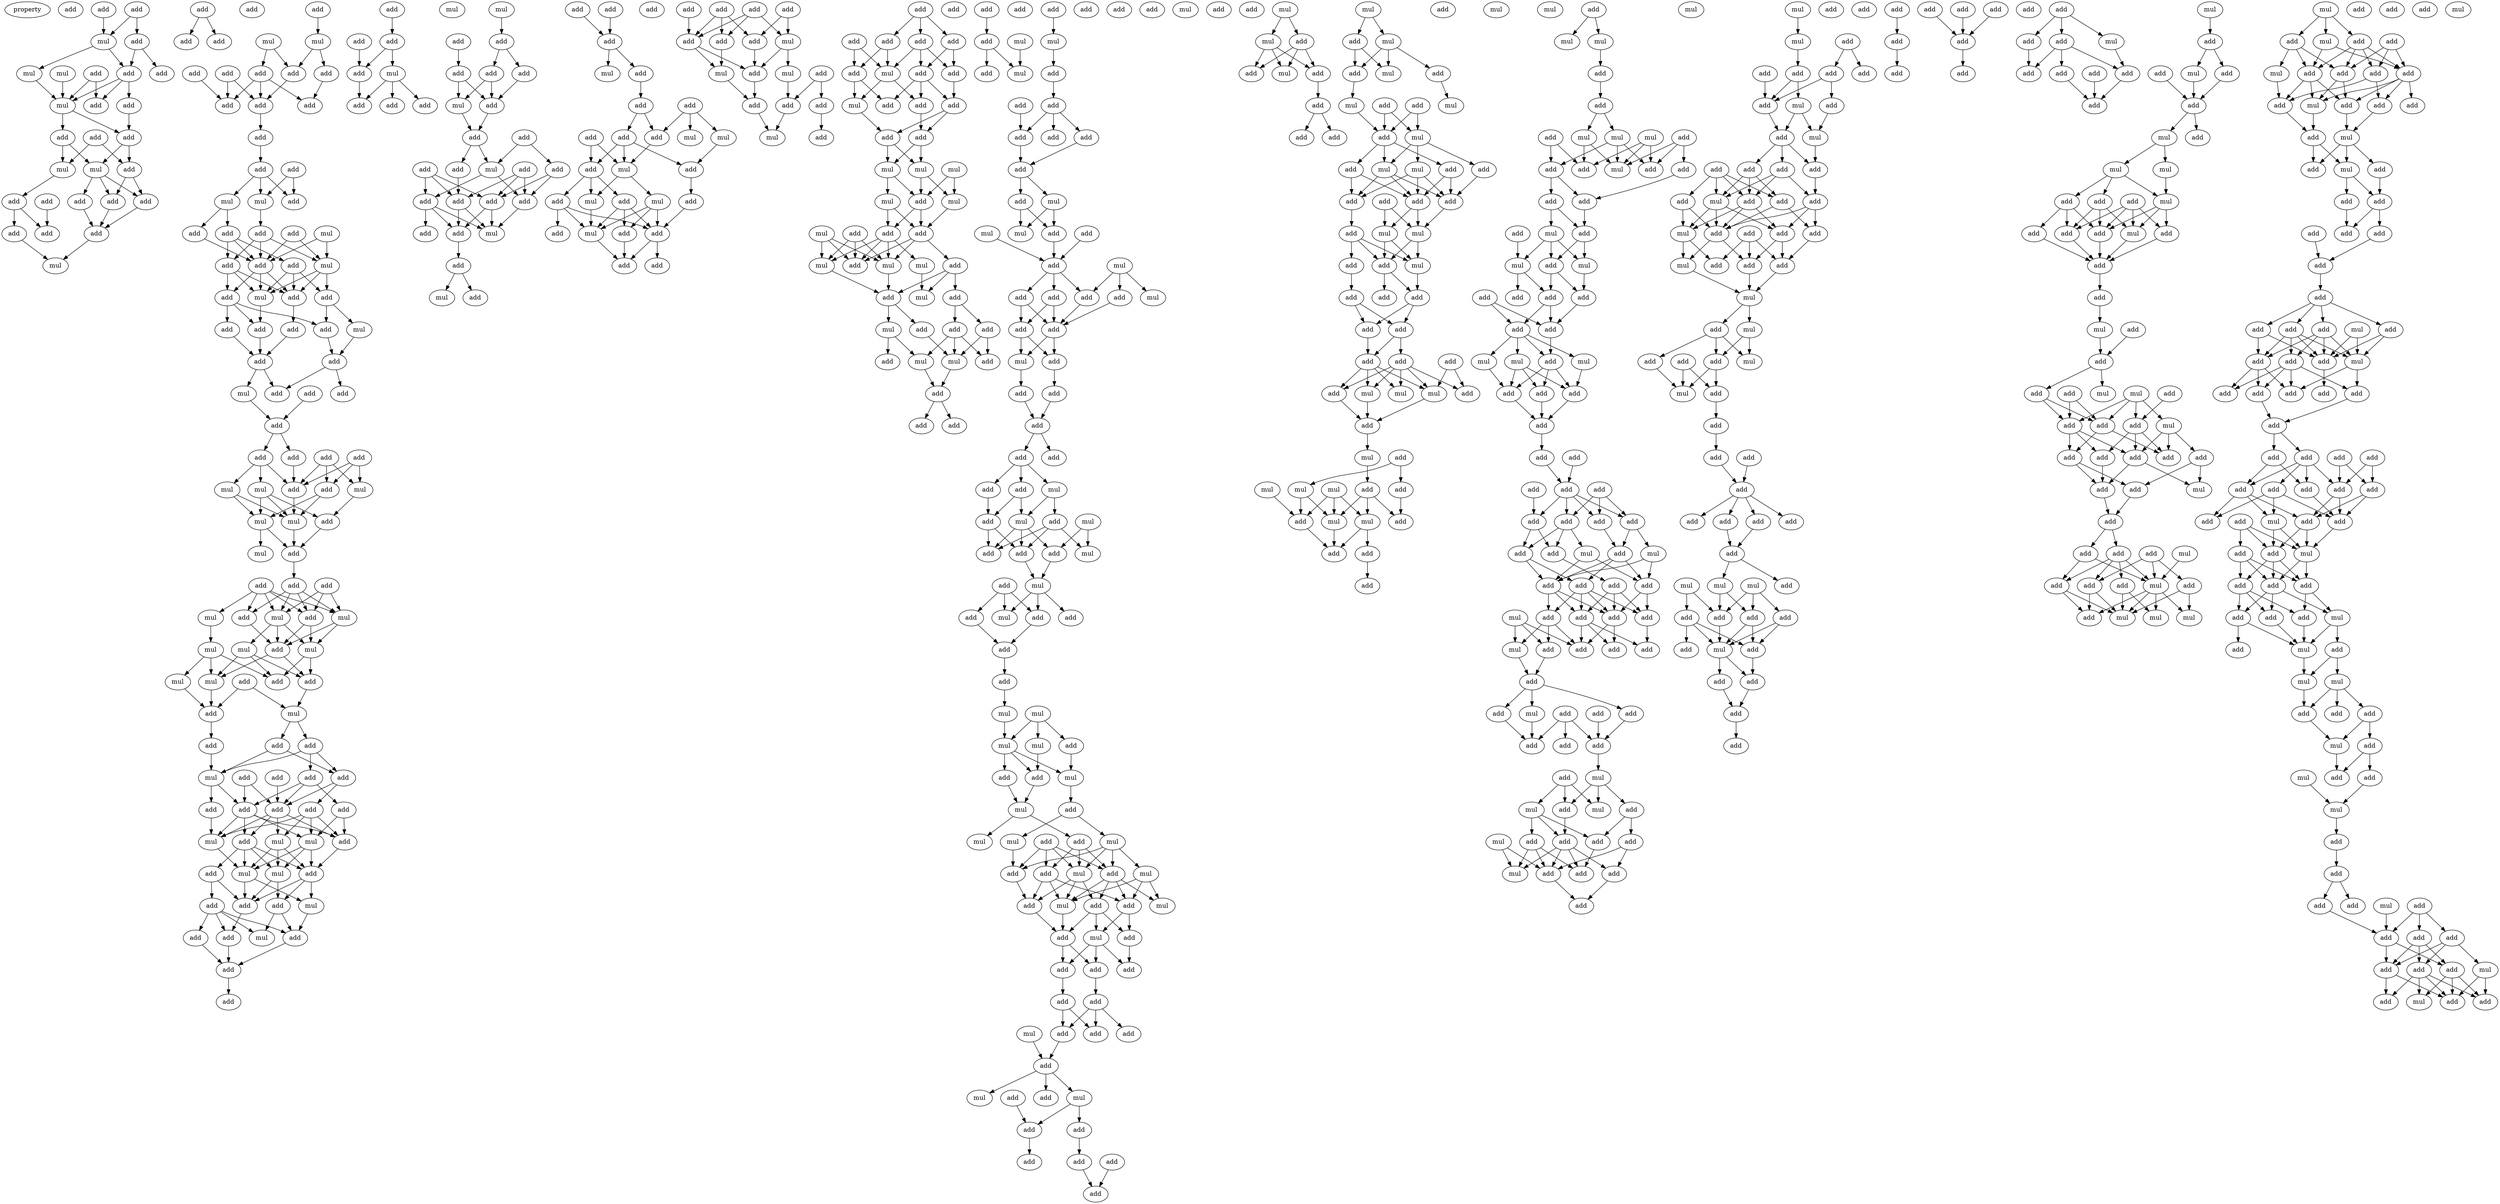 digraph {
    node [fontcolor=black]
    property [mul=2,lf=1.5]
    0 [ label = add ];
    1 [ label = add ];
    2 [ label = add ];
    3 [ label = mul ];
    4 [ label = add ];
    5 [ label = add ];
    6 [ label = mul ];
    7 [ label = add ];
    8 [ label = add ];
    9 [ label = mul ];
    10 [ label = add ];
    11 [ label = mul ];
    12 [ label = add ];
    13 [ label = add ];
    14 [ label = add ];
    15 [ label = add ];
    16 [ label = mul ];
    17 [ label = mul ];
    18 [ label = add ];
    19 [ label = add ];
    20 [ label = add ];
    21 [ label = add ];
    22 [ label = add ];
    23 [ label = add ];
    24 [ label = add ];
    25 [ label = add ];
    26 [ label = add ];
    27 [ label = mul ];
    28 [ label = add ];
    29 [ label = add ];
    30 [ label = add ];
    31 [ label = add ];
    32 [ label = add ];
    33 [ label = mul ];
    34 [ label = mul ];
    35 [ label = add ];
    36 [ label = add ];
    37 [ label = add ];
    38 [ label = add ];
    39 [ label = add ];
    40 [ label = add ];
    41 [ label = add ];
    42 [ label = add ];
    43 [ label = add ];
    44 [ label = add ];
    45 [ label = add ];
    46 [ label = add ];
    47 [ label = mul ];
    48 [ label = mul ];
    49 [ label = add ];
    50 [ label = add ];
    51 [ label = mul ];
    52 [ label = add ];
    53 [ label = add ];
    54 [ label = add ];
    55 [ label = add ];
    56 [ label = add ];
    57 [ label = mul ];
    58 [ label = add ];
    59 [ label = mul ];
    60 [ label = add ];
    61 [ label = add ];
    62 [ label = add ];
    63 [ label = add ];
    64 [ label = add ];
    65 [ label = add ];
    66 [ label = mul ];
    67 [ label = add ];
    68 [ label = add ];
    69 [ label = mul ];
    70 [ label = add ];
    71 [ label = add ];
    72 [ label = add ];
    73 [ label = add ];
    74 [ label = add ];
    75 [ label = add ];
    76 [ label = add ];
    77 [ label = add ];
    78 [ label = mul ];
    79 [ label = add ];
    80 [ label = add ];
    81 [ label = mul ];
    82 [ label = mul ];
    83 [ label = add ];
    84 [ label = mul ];
    85 [ label = mul ];
    86 [ label = add ];
    87 [ label = mul ];
    88 [ label = add ];
    89 [ label = add ];
    90 [ label = add ];
    91 [ label = mul ];
    92 [ label = mul ];
    93 [ label = add ];
    94 [ label = mul ];
    95 [ label = add ];
    96 [ label = add ];
    97 [ label = mul ];
    98 [ label = mul ];
    99 [ label = mul ];
    100 [ label = add ];
    101 [ label = mul ];
    102 [ label = add ];
    103 [ label = add ];
    104 [ label = mul ];
    105 [ label = mul ];
    106 [ label = add ];
    107 [ label = add ];
    108 [ label = add ];
    109 [ label = add ];
    110 [ label = add ];
    111 [ label = mul ];
    112 [ label = add ];
    113 [ label = add ];
    114 [ label = add ];
    115 [ label = add ];
    116 [ label = add ];
    117 [ label = add ];
    118 [ label = add ];
    119 [ label = add ];
    120 [ label = add ];
    121 [ label = mul ];
    122 [ label = add ];
    123 [ label = mul ];
    124 [ label = mul ];
    125 [ label = add ];
    126 [ label = add ];
    127 [ label = mul ];
    128 [ label = mul ];
    129 [ label = mul ];
    130 [ label = add ];
    131 [ label = add ];
    132 [ label = add ];
    133 [ label = add ];
    134 [ label = add ];
    135 [ label = add ];
    136 [ label = mul ];
    137 [ label = add ];
    138 [ label = add ];
    139 [ label = add ];
    140 [ label = mul ];
    141 [ label = add ];
    142 [ label = add ];
    143 [ label = add ];
    144 [ label = mul ];
    145 [ label = add ];
    146 [ label = add ];
    147 [ label = add ];
    148 [ label = mul ];
    149 [ label = add ];
    150 [ label = add ];
    151 [ label = add ];
    152 [ label = add ];
    153 [ label = add ];
    154 [ label = mul ];
    155 [ label = add ];
    156 [ label = add ];
    157 [ label = add ];
    158 [ label = add ];
    159 [ label = add ];
    160 [ label = add ];
    161 [ label = add ];
    162 [ label = mul ];
    163 [ label = add ];
    164 [ label = add ];
    165 [ label = add ];
    166 [ label = add ];
    167 [ label = add ];
    168 [ label = mul ];
    169 [ label = add ];
    170 [ label = add ];
    171 [ label = mul ];
    172 [ label = add ];
    173 [ label = add ];
    174 [ label = add ];
    175 [ label = add ];
    176 [ label = add ];
    177 [ label = mul ];
    178 [ label = add ];
    179 [ label = add ];
    180 [ label = add ];
    181 [ label = add ];
    182 [ label = mul ];
    183 [ label = add ];
    184 [ label = add ];
    185 [ label = mul ];
    186 [ label = add ];
    187 [ label = add ];
    188 [ label = mul ];
    189 [ label = mul ];
    190 [ label = mul ];
    191 [ label = add ];
    192 [ label = add ];
    193 [ label = add ];
    194 [ label = add ];
    195 [ label = mul ];
    196 [ label = add ];
    197 [ label = add ];
    198 [ label = add ];
    199 [ label = add ];
    200 [ label = add ];
    201 [ label = add ];
    202 [ label = add ];
    203 [ label = add ];
    204 [ label = add ];
    205 [ label = mul ];
    206 [ label = add ];
    207 [ label = add ];
    208 [ label = mul ];
    209 [ label = add ];
    210 [ label = add ];
    211 [ label = mul ];
    212 [ label = add ];
    213 [ label = add ];
    214 [ label = add ];
    215 [ label = mul ];
    216 [ label = add ];
    217 [ label = add ];
    218 [ label = add ];
    219 [ label = add ];
    220 [ label = add ];
    221 [ label = add ];
    222 [ label = add ];
    223 [ label = add ];
    224 [ label = mul ];
    225 [ label = add ];
    226 [ label = add ];
    227 [ label = mul ];
    228 [ label = add ];
    229 [ label = add ];
    230 [ label = add ];
    231 [ label = add ];
    232 [ label = add ];
    233 [ label = mul ];
    234 [ label = mul ];
    235 [ label = mul ];
    236 [ label = mul ];
    237 [ label = mul ];
    238 [ label = add ];
    239 [ label = add ];
    240 [ label = mul ];
    241 [ label = add ];
    242 [ label = add ];
    243 [ label = mul ];
    244 [ label = add ];
    245 [ label = mul ];
    246 [ label = add ];
    247 [ label = mul ];
    248 [ label = mul ];
    249 [ label = add ];
    250 [ label = add ];
    251 [ label = add ];
    252 [ label = add ];
    253 [ label = add ];
    254 [ label = mul ];
    255 [ label = add ];
    256 [ label = add ];
    257 [ label = mul ];
    258 [ label = mul ];
    259 [ label = add ];
    260 [ label = add ];
    261 [ label = add ];
    262 [ label = add ];
    263 [ label = add ];
    264 [ label = mul ];
    265 [ label = add ];
    266 [ label = mul ];
    267 [ label = add ];
    268 [ label = add ];
    269 [ label = mul ];
    270 [ label = add ];
    271 [ label = add ];
    272 [ label = add ];
    273 [ label = add ];
    274 [ label = add ];
    275 [ label = add ];
    276 [ label = add ];
    277 [ label = add ];
    278 [ label = mul ];
    279 [ label = add ];
    280 [ label = mul ];
    281 [ label = add ];
    282 [ label = add ];
    283 [ label = mul ];
    284 [ label = add ];
    285 [ label = mul ];
    286 [ label = add ];
    287 [ label = mul ];
    288 [ label = add ];
    289 [ label = add ];
    290 [ label = add ];
    291 [ label = add ];
    292 [ label = add ];
    293 [ label = add ];
    294 [ label = mul ];
    295 [ label = add ];
    296 [ label = add ];
    297 [ label = add ];
    298 [ label = add ];
    299 [ label = add ];
    300 [ label = add ];
    301 [ label = add ];
    302 [ label = mul ];
    303 [ label = mul ];
    304 [ label = mul ];
    305 [ label = add ];
    306 [ label = add ];
    307 [ label = add ];
    308 [ label = mul ];
    309 [ label = add ];
    310 [ label = add ];
    311 [ label = mul ];
    312 [ label = add ];
    313 [ label = add ];
    314 [ label = add ];
    315 [ label = add ];
    316 [ label = mul ];
    317 [ label = add ];
    318 [ label = add ];
    319 [ label = add ];
    320 [ label = mul ];
    321 [ label = mul ];
    322 [ label = add ];
    323 [ label = mul ];
    324 [ label = add ];
    325 [ label = mul ];
    326 [ label = mul ];
    327 [ label = mul ];
    328 [ label = add ];
    329 [ label = add ];
    330 [ label = add ];
    331 [ label = mul ];
    332 [ label = add ];
    333 [ label = mul ];
    334 [ label = mul ];
    335 [ label = mul ];
    336 [ label = add ];
    337 [ label = mul ];
    338 [ label = add ];
    339 [ label = mul ];
    340 [ label = add ];
    341 [ label = add ];
    342 [ label = mul ];
    343 [ label = add ];
    344 [ label = mul ];
    345 [ label = add ];
    346 [ label = add ];
    347 [ label = add ];
    348 [ label = mul ];
    349 [ label = add ];
    350 [ label = add ];
    351 [ label = add ];
    352 [ label = add ];
    353 [ label = add ];
    354 [ label = add ];
    355 [ label = add ];
    356 [ label = mul ];
    357 [ label = add ];
    358 [ label = add ];
    359 [ label = add ];
    360 [ label = add ];
    361 [ label = mul ];
    362 [ label = add ];
    363 [ label = add ];
    364 [ label = mul ];
    365 [ label = add ];
    366 [ label = add ];
    367 [ label = add ];
    368 [ label = add ];
    369 [ label = add ];
    370 [ label = add ];
    371 [ label = add ];
    372 [ label = mul ];
    373 [ label = mul ];
    374 [ label = add ];
    375 [ label = add ];
    376 [ label = mul ];
    377 [ label = add ];
    378 [ label = add ];
    379 [ label = add ];
    380 [ label = mul ];
    381 [ label = add ];
    382 [ label = mul ];
    383 [ label = add ];
    384 [ label = mul ];
    385 [ label = add ];
    386 [ label = add ];
    387 [ label = add ];
    388 [ label = mul ];
    389 [ label = add ];
    390 [ label = mul ];
    391 [ label = add ];
    392 [ label = mul ];
    393 [ label = add ];
    394 [ label = mul ];
    395 [ label = mul ];
    396 [ label = add ];
    397 [ label = add ];
    398 [ label = mul ];
    399 [ label = add ];
    400 [ label = add ];
    401 [ label = add ];
    402 [ label = add ];
    403 [ label = add ];
    404 [ label = add ];
    405 [ label = mul ];
    406 [ label = mul ];
    407 [ label = mul ];
    408 [ label = add ];
    409 [ label = add ];
    410 [ label = add ];
    411 [ label = add ];
    412 [ label = add ];
    413 [ label = add ];
    414 [ label = add ];
    415 [ label = add ];
    416 [ label = add ];
    417 [ label = add ];
    418 [ label = add ];
    419 [ label = mul ];
    420 [ label = mul ];
    421 [ label = add ];
    422 [ label = mul ];
    423 [ label = add ];
    424 [ label = add ];
    425 [ label = mul ];
    426 [ label = mul ];
    427 [ label = add ];
    428 [ label = add ];
    429 [ label = mul ];
    430 [ label = mul ];
    431 [ label = add ];
    432 [ label = mul ];
    433 [ label = add ];
    434 [ label = mul ];
    435 [ label = add ];
    436 [ label = add ];
    437 [ label = add ];
    438 [ label = mul ];
    439 [ label = add ];
    440 [ label = mul ];
    441 [ label = mul ];
    442 [ label = mul ];
    443 [ label = add ];
    444 [ label = add ];
    445 [ label = mul ];
    446 [ label = mul ];
    447 [ label = mul ];
    448 [ label = add ];
    449 [ label = add ];
    450 [ label = add ];
    451 [ label = mul ];
    452 [ label = add ];
    453 [ label = add ];
    454 [ label = add ];
    455 [ label = add ];
    456 [ label = add ];
    457 [ label = add ];
    458 [ label = mul ];
    459 [ label = add ];
    460 [ label = mul ];
    461 [ label = mul ];
    462 [ label = add ];
    463 [ label = add ];
    464 [ label = add ];
    465 [ label = add ];
    466 [ label = add ];
    467 [ label = add ];
    468 [ label = add ];
    469 [ label = add ];
    470 [ label = mul ];
    471 [ label = mul ];
    472 [ label = mul ];
    473 [ label = add ];
    474 [ label = add ];
    475 [ label = add ];
    476 [ label = add ];
    477 [ label = add ];
    478 [ label = add ];
    479 [ label = add ];
    480 [ label = add ];
    481 [ label = add ];
    482 [ label = add ];
    483 [ label = add ];
    484 [ label = add ];
    485 [ label = add ];
    486 [ label = add ];
    487 [ label = add ];
    488 [ label = mul ];
    489 [ label = mul ];
    490 [ label = add ];
    491 [ label = add ];
    492 [ label = add ];
    493 [ label = add ];
    494 [ label = add ];
    495 [ label = mul ];
    496 [ label = add ];
    497 [ label = add ];
    498 [ label = add ];
    499 [ label = add ];
    500 [ label = add ];
    501 [ label = add ];
    502 [ label = add ];
    503 [ label = mul ];
    504 [ label = add ];
    505 [ label = add ];
    506 [ label = add ];
    507 [ label = mul ];
    508 [ label = add ];
    509 [ label = add ];
    510 [ label = add ];
    511 [ label = add ];
    512 [ label = add ];
    513 [ label = add ];
    514 [ label = mul ];
    515 [ label = add ];
    516 [ label = mul ];
    517 [ label = add ];
    518 [ label = mul ];
    519 [ label = add ];
    520 [ label = add ];
    521 [ label = add ];
    522 [ label = mul ];
    523 [ label = add ];
    524 [ label = add ];
    525 [ label = add ];
    526 [ label = add ];
    527 [ label = mul ];
    528 [ label = add ];
    529 [ label = add ];
    530 [ label = mul ];
    531 [ label = mul ];
    532 [ label = add ];
    533 [ label = add ];
    534 [ label = add ];
    535 [ label = add ];
    536 [ label = add ];
    537 [ label = add ];
    538 [ label = mul ];
    539 [ label = add ];
    540 [ label = add ];
    541 [ label = add ];
    542 [ label = mul ];
    543 [ label = add ];
    544 [ label = add ];
    545 [ label = add ];
    546 [ label = add ];
    547 [ label = add ];
    548 [ label = add ];
    549 [ label = add ];
    550 [ label = mul ];
    551 [ label = add ];
    552 [ label = add ];
    553 [ label = mul ];
    554 [ label = add ];
    555 [ label = add ];
    556 [ label = add ];
    557 [ label = add ];
    558 [ label = add ];
    559 [ label = add ];
    560 [ label = mul ];
    561 [ label = mul ];
    562 [ label = add ];
    563 [ label = mul ];
    564 [ label = add ];
    565 [ label = add ];
    566 [ label = add ];
    567 [ label = mul ];
    568 [ label = add ];
    569 [ label = mul ];
    570 [ label = add ];
    571 [ label = add ];
    572 [ label = add ];
    573 [ label = add ];
    574 [ label = add ];
    575 [ label = add ];
    576 [ label = add ];
    577 [ label = add ];
    578 [ label = add ];
    579 [ label = add ];
    580 [ label = mul ];
    581 [ label = mul ];
    582 [ label = mul ];
    583 [ label = add ];
    584 [ label = add ];
    585 [ label = add ];
    586 [ label = add ];
    587 [ label = add ];
    588 [ label = add ];
    589 [ label = add ];
    590 [ label = mul ];
    591 [ label = add ];
    592 [ label = add ];
    593 [ label = add ];
    594 [ label = add ];
    595 [ label = add ];
    596 [ label = add ];
    597 [ label = add ];
    598 [ label = add ];
    599 [ label = add ];
    600 [ label = add ];
    601 [ label = add ];
    602 [ label = add ];
    603 [ label = add ];
    604 [ label = add ];
    605 [ label = add ];
    606 [ label = mul ];
    607 [ label = add ];
    608 [ label = add ];
    609 [ label = mul ];
    610 [ label = add ];
    611 [ label = add ];
    612 [ label = add ];
    613 [ label = add ];
    614 [ label = add ];
    615 [ label = add ];
    616 [ label = add ];
    617 [ label = mul ];
    618 [ label = add ];
    619 [ label = mul ];
    620 [ label = add ];
    621 [ label = mul ];
    622 [ label = mul ];
    623 [ label = add ];
    624 [ label = mul ];
    625 [ label = add ];
    626 [ label = add ];
    627 [ label = mul ];
    628 [ label = add ];
    629 [ label = add ];
    630 [ label = add ];
    631 [ label = add ];
    632 [ label = add ];
    633 [ label = add ];
    634 [ label = mul ];
    635 [ label = add ];
    636 [ label = add ];
    637 [ label = add ];
    638 [ label = add ];
    639 [ label = add ];
    640 [ label = mul ];
    641 [ label = mul ];
    642 [ label = add ];
    643 [ label = mul ];
    644 [ label = add ];
    645 [ label = add ];
    646 [ label = add ];
    647 [ label = add ];
    648 [ label = add ];
    649 [ label = add ];
    650 [ label = add ];
    651 [ label = add ];
    652 [ label = add ];
    653 [ label = mul ];
    654 [ label = add ];
    655 [ label = mul ];
    656 [ label = add ];
    657 [ label = add ];
    658 [ label = add ];
    659 [ label = mul ];
    660 [ label = add ];
    661 [ label = add ];
    662 [ label = add ];
    663 [ label = add ];
    664 [ label = mul ];
    665 [ label = mul ];
    666 [ label = mul ];
    667 [ label = add ];
    668 [ label = mul ];
    669 [ label = add ];
    670 [ label = mul ];
    671 [ label = add ];
    672 [ label = add ];
    673 [ label = add ];
    674 [ label = mul ];
    675 [ label = add ];
    676 [ label = add ];
    677 [ label = add ];
    678 [ label = add ];
    679 [ label = add ];
    680 [ label = mul ];
    681 [ label = add ];
    682 [ label = add ];
    683 [ label = mul ];
    684 [ label = add ];
    685 [ label = mul ];
    686 [ label = add ];
    687 [ label = add ];
    688 [ label = add ];
    689 [ label = add ];
    690 [ label = add ];
    691 [ label = add ];
    692 [ label = add ];
    693 [ label = add ];
    694 [ label = add ];
    695 [ label = add ];
    696 [ label = add ];
    697 [ label = add ];
    698 [ label = mul ];
    699 [ label = add ];
    700 [ label = add ];
    701 [ label = mul ];
    702 [ label = add ];
    703 [ label = add ];
    704 [ label = add ];
    705 [ label = add ];
    706 [ label = add ];
    707 [ label = add ];
    708 [ label = add ];
    709 [ label = add ];
    710 [ label = add ];
    711 [ label = add ];
    712 [ label = add ];
    713 [ label = add ];
    714 [ label = add ];
    715 [ label = add ];
    716 [ label = add ];
    717 [ label = add ];
    718 [ label = add ];
    719 [ label = add ];
    720 [ label = add ];
    721 [ label = add ];
    722 [ label = add ];
    723 [ label = mul ];
    724 [ label = add ];
    725 [ label = mul ];
    726 [ label = add ];
    727 [ label = add ];
    728 [ label = add ];
    729 [ label = add ];
    730 [ label = mul ];
    731 [ label = add ];
    732 [ label = add ];
    733 [ label = add ];
    734 [ label = add ];
    735 [ label = add ];
    736 [ label = mul ];
    737 [ label = mul ];
    738 [ label = mul ];
    739 [ label = add ];
    740 [ label = add ];
    741 [ label = add ];
    742 [ label = add ];
    743 [ label = mul ];
    744 [ label = mul ];
    745 [ label = add ];
    746 [ label = add ];
    747 [ label = mul ];
    748 [ label = add ];
    749 [ label = add ];
    750 [ label = add ];
    751 [ label = add ];
    752 [ label = add ];
    753 [ label = add ];
    754 [ label = add ];
    755 [ label = mul ];
    756 [ label = add ];
    757 [ label = add ];
    758 [ label = add ];
    759 [ label = add ];
    760 [ label = add ];
    761 [ label = add ];
    762 [ label = add ];
    763 [ label = mul ];
    764 [ label = mul ];
    765 [ label = mul ];
    766 [ label = add ];
    767 [ label = add ];
    768 [ label = add ];
    1 -> 3 [ name = 0 ];
    1 -> 4 [ name = 1 ];
    2 -> 3 [ name = 2 ];
    3 -> 5 [ name = 3 ];
    3 -> 6 [ name = 4 ];
    4 -> 5 [ name = 5 ];
    4 -> 7 [ name = 6 ];
    5 -> 10 [ name = 7 ];
    5 -> 11 [ name = 8 ];
    5 -> 12 [ name = 9 ];
    6 -> 11 [ name = 10 ];
    8 -> 10 [ name = 11 ];
    8 -> 11 [ name = 12 ];
    9 -> 11 [ name = 13 ];
    11 -> 14 [ name = 14 ];
    11 -> 15 [ name = 15 ];
    12 -> 14 [ name = 16 ];
    13 -> 16 [ name = 17 ];
    13 -> 18 [ name = 18 ];
    14 -> 17 [ name = 19 ];
    14 -> 18 [ name = 20 ];
    15 -> 16 [ name = 21 ];
    15 -> 17 [ name = 22 ];
    16 -> 19 [ name = 23 ];
    17 -> 20 [ name = 24 ];
    17 -> 22 [ name = 25 ];
    17 -> 23 [ name = 26 ];
    18 -> 20 [ name = 27 ];
    18 -> 23 [ name = 28 ];
    19 -> 25 [ name = 29 ];
    19 -> 26 [ name = 30 ];
    20 -> 24 [ name = 31 ];
    21 -> 26 [ name = 32 ];
    22 -> 24 [ name = 33 ];
    23 -> 24 [ name = 34 ];
    24 -> 27 [ name = 35 ];
    25 -> 27 [ name = 36 ];
    28 -> 29 [ name = 37 ];
    28 -> 30 [ name = 38 ];
    32 -> 33 [ name = 39 ];
    33 -> 35 [ name = 40 ];
    33 -> 36 [ name = 41 ];
    34 -> 35 [ name = 42 ];
    34 -> 39 [ name = 43 ];
    35 -> 40 [ name = 44 ];
    36 -> 41 [ name = 45 ];
    37 -> 42 [ name = 46 ];
    38 -> 40 [ name = 47 ];
    38 -> 42 [ name = 48 ];
    39 -> 40 [ name = 49 ];
    39 -> 41 [ name = 50 ];
    39 -> 42 [ name = 51 ];
    40 -> 43 [ name = 52 ];
    43 -> 44 [ name = 53 ];
    44 -> 46 [ name = 54 ];
    44 -> 47 [ name = 55 ];
    44 -> 48 [ name = 56 ];
    45 -> 46 [ name = 57 ];
    45 -> 47 [ name = 58 ];
    47 -> 53 [ name = 59 ];
    48 -> 49 [ name = 60 ];
    48 -> 50 [ name = 61 ];
    49 -> 55 [ name = 62 ];
    50 -> 54 [ name = 63 ];
    50 -> 55 [ name = 64 ];
    50 -> 56 [ name = 65 ];
    51 -> 55 [ name = 66 ];
    51 -> 57 [ name = 67 ];
    52 -> 55 [ name = 68 ];
    52 -> 57 [ name = 69 ];
    53 -> 55 [ name = 70 ];
    53 -> 56 [ name = 71 ];
    53 -> 57 [ name = 72 ];
    54 -> 59 [ name = 73 ];
    54 -> 60 [ name = 74 ];
    54 -> 61 [ name = 75 ];
    55 -> 58 [ name = 76 ];
    55 -> 59 [ name = 77 ];
    55 -> 60 [ name = 78 ];
    56 -> 58 [ name = 79 ];
    56 -> 59 [ name = 80 ];
    56 -> 60 [ name = 81 ];
    57 -> 59 [ name = 82 ];
    57 -> 60 [ name = 83 ];
    57 -> 61 [ name = 84 ];
    58 -> 62 [ name = 85 ];
    58 -> 64 [ name = 86 ];
    58 -> 65 [ name = 87 ];
    59 -> 64 [ name = 88 ];
    60 -> 63 [ name = 89 ];
    61 -> 62 [ name = 90 ];
    61 -> 66 [ name = 91 ];
    62 -> 67 [ name = 92 ];
    63 -> 68 [ name = 93 ];
    64 -> 68 [ name = 94 ];
    65 -> 68 [ name = 95 ];
    66 -> 67 [ name = 96 ];
    67 -> 70 [ name = 97 ];
    67 -> 71 [ name = 98 ];
    68 -> 69 [ name = 99 ];
    68 -> 70 [ name = 100 ];
    69 -> 73 [ name = 101 ];
    72 -> 73 [ name = 102 ];
    73 -> 74 [ name = 103 ];
    73 -> 75 [ name = 104 ];
    74 -> 80 [ name = 105 ];
    75 -> 78 [ name = 106 ];
    75 -> 80 [ name = 107 ];
    75 -> 81 [ name = 108 ];
    76 -> 79 [ name = 109 ];
    76 -> 80 [ name = 110 ];
    76 -> 82 [ name = 111 ];
    77 -> 79 [ name = 112 ];
    77 -> 80 [ name = 113 ];
    77 -> 82 [ name = 114 ];
    78 -> 84 [ name = 115 ];
    78 -> 85 [ name = 116 ];
    79 -> 84 [ name = 117 ];
    79 -> 85 [ name = 118 ];
    80 -> 85 [ name = 119 ];
    81 -> 83 [ name = 120 ];
    81 -> 84 [ name = 121 ];
    81 -> 85 [ name = 122 ];
    82 -> 83 [ name = 123 ];
    83 -> 86 [ name = 124 ];
    84 -> 86 [ name = 125 ];
    84 -> 87 [ name = 126 ];
    85 -> 86 [ name = 127 ];
    86 -> 90 [ name = 128 ];
    88 -> 91 [ name = 129 ];
    88 -> 94 [ name = 130 ];
    88 -> 95 [ name = 131 ];
    89 -> 91 [ name = 132 ];
    89 -> 92 [ name = 133 ];
    89 -> 93 [ name = 134 ];
    89 -> 94 [ name = 135 ];
    89 -> 95 [ name = 136 ];
    90 -> 91 [ name = 137 ];
    90 -> 93 [ name = 138 ];
    90 -> 94 [ name = 139 ];
    90 -> 95 [ name = 140 ];
    91 -> 96 [ name = 141 ];
    91 -> 97 [ name = 142 ];
    91 -> 98 [ name = 143 ];
    92 -> 99 [ name = 144 ];
    93 -> 96 [ name = 145 ];
    94 -> 96 [ name = 146 ];
    94 -> 98 [ name = 147 ];
    95 -> 96 [ name = 148 ];
    95 -> 98 [ name = 149 ];
    96 -> 103 [ name = 150 ];
    96 -> 104 [ name = 151 ];
    97 -> 102 [ name = 152 ];
    97 -> 103 [ name = 153 ];
    97 -> 104 [ name = 154 ];
    98 -> 102 [ name = 155 ];
    98 -> 103 [ name = 156 ];
    99 -> 101 [ name = 157 ];
    99 -> 102 [ name = 158 ];
    99 -> 104 [ name = 159 ];
    100 -> 105 [ name = 160 ];
    100 -> 106 [ name = 161 ];
    101 -> 106 [ name = 162 ];
    103 -> 105 [ name = 163 ];
    104 -> 106 [ name = 164 ];
    105 -> 108 [ name = 165 ];
    105 -> 109 [ name = 166 ];
    106 -> 107 [ name = 167 ];
    107 -> 111 [ name = 168 ];
    108 -> 110 [ name = 169 ];
    108 -> 111 [ name = 170 ];
    108 -> 113 [ name = 171 ];
    109 -> 110 [ name = 172 ];
    109 -> 111 [ name = 173 ];
    110 -> 117 [ name = 174 ];
    110 -> 119 [ name = 175 ];
    111 -> 115 [ name = 176 ];
    111 -> 116 [ name = 177 ];
    112 -> 119 [ name = 178 ];
    113 -> 115 [ name = 179 ];
    113 -> 118 [ name = 180 ];
    113 -> 119 [ name = 181 ];
    114 -> 115 [ name = 182 ];
    114 -> 119 [ name = 183 ];
    115 -> 120 [ name = 184 ];
    115 -> 121 [ name = 185 ];
    115 -> 122 [ name = 186 ];
    115 -> 123 [ name = 187 ];
    116 -> 121 [ name = 188 ];
    117 -> 121 [ name = 189 ];
    117 -> 122 [ name = 190 ];
    117 -> 123 [ name = 191 ];
    117 -> 124 [ name = 192 ];
    118 -> 122 [ name = 193 ];
    118 -> 123 [ name = 194 ];
    119 -> 120 [ name = 195 ];
    119 -> 121 [ name = 196 ];
    119 -> 122 [ name = 197 ];
    119 -> 124 [ name = 198 ];
    120 -> 125 [ name = 199 ];
    120 -> 126 [ name = 200 ];
    120 -> 127 [ name = 201 ];
    120 -> 128 [ name = 202 ];
    121 -> 128 [ name = 203 ];
    122 -> 126 [ name = 204 ];
    123 -> 126 [ name = 205 ];
    123 -> 127 [ name = 206 ];
    123 -> 128 [ name = 207 ];
    124 -> 126 [ name = 208 ];
    124 -> 127 [ name = 209 ];
    124 -> 128 [ name = 210 ];
    125 -> 130 [ name = 211 ];
    125 -> 132 [ name = 212 ];
    126 -> 129 [ name = 213 ];
    126 -> 130 [ name = 214 ];
    126 -> 131 [ name = 215 ];
    127 -> 130 [ name = 216 ];
    127 -> 131 [ name = 217 ];
    128 -> 129 [ name = 218 ];
    128 -> 130 [ name = 219 ];
    129 -> 135 [ name = 220 ];
    130 -> 134 [ name = 221 ];
    131 -> 135 [ name = 222 ];
    131 -> 136 [ name = 223 ];
    132 -> 133 [ name = 224 ];
    132 -> 134 [ name = 225 ];
    132 -> 135 [ name = 226 ];
    132 -> 136 [ name = 227 ];
    133 -> 137 [ name = 228 ];
    134 -> 137 [ name = 229 ];
    135 -> 137 [ name = 230 ];
    137 -> 138 [ name = 231 ];
    139 -> 141 [ name = 232 ];
    141 -> 143 [ name = 233 ];
    141 -> 144 [ name = 234 ];
    142 -> 143 [ name = 235 ];
    143 -> 146 [ name = 236 ];
    144 -> 145 [ name = 237 ];
    144 -> 146 [ name = 238 ];
    144 -> 147 [ name = 239 ];
    148 -> 149 [ name = 240 ];
    149 -> 152 [ name = 241 ];
    149 -> 153 [ name = 242 ];
    150 -> 151 [ name = 243 ];
    151 -> 154 [ name = 244 ];
    151 -> 155 [ name = 245 ];
    152 -> 155 [ name = 246 ];
    153 -> 154 [ name = 247 ];
    153 -> 155 [ name = 248 ];
    154 -> 157 [ name = 249 ];
    155 -> 157 [ name = 250 ];
    156 -> 159 [ name = 251 ];
    156 -> 162 [ name = 252 ];
    157 -> 160 [ name = 253 ];
    157 -> 162 [ name = 254 ];
    158 -> 163 [ name = 255 ];
    158 -> 164 [ name = 256 ];
    158 -> 165 [ name = 257 ];
    159 -> 165 [ name = 258 ];
    159 -> 166 [ name = 259 ];
    160 -> 164 [ name = 260 ];
    161 -> 164 [ name = 261 ];
    161 -> 165 [ name = 262 ];
    161 -> 166 [ name = 263 ];
    162 -> 163 [ name = 264 ];
    162 -> 166 [ name = 265 ];
    163 -> 167 [ name = 266 ];
    163 -> 168 [ name = 267 ];
    163 -> 169 [ name = 268 ];
    164 -> 168 [ name = 269 ];
    164 -> 169 [ name = 270 ];
    165 -> 168 [ name = 271 ];
    165 -> 169 [ name = 272 ];
    166 -> 168 [ name = 273 ];
    169 -> 170 [ name = 274 ];
    170 -> 171 [ name = 275 ];
    170 -> 175 [ name = 276 ];
    172 -> 176 [ name = 277 ];
    173 -> 176 [ name = 278 ];
    176 -> 177 [ name = 279 ];
    176 -> 178 [ name = 280 ];
    178 -> 179 [ name = 281 ];
    179 -> 181 [ name = 282 ];
    179 -> 184 [ name = 283 ];
    180 -> 182 [ name = 284 ];
    180 -> 184 [ name = 285 ];
    180 -> 185 [ name = 286 ];
    181 -> 186 [ name = 287 ];
    181 -> 187 [ name = 288 ];
    181 -> 188 [ name = 289 ];
    182 -> 187 [ name = 290 ];
    183 -> 186 [ name = 291 ];
    183 -> 188 [ name = 292 ];
    184 -> 188 [ name = 293 ];
    186 -> 190 [ name = 294 ];
    186 -> 191 [ name = 295 ];
    186 -> 193 [ name = 296 ];
    187 -> 192 [ name = 297 ];
    188 -> 189 [ name = 298 ];
    188 -> 190 [ name = 299 ];
    189 -> 195 [ name = 300 ];
    189 -> 196 [ name = 301 ];
    189 -> 197 [ name = 302 ];
    190 -> 195 [ name = 303 ];
    191 -> 194 [ name = 304 ];
    191 -> 195 [ name = 305 ];
    191 -> 196 [ name = 306 ];
    192 -> 196 [ name = 307 ];
    193 -> 195 [ name = 308 ];
    193 -> 196 [ name = 309 ];
    193 -> 197 [ name = 310 ];
    195 -> 198 [ name = 311 ];
    196 -> 198 [ name = 312 ];
    196 -> 199 [ name = 313 ];
    197 -> 198 [ name = 314 ];
    200 -> 204 [ name = 315 ];
    201 -> 204 [ name = 316 ];
    201 -> 205 [ name = 317 ];
    201 -> 207 [ name = 318 ];
    202 -> 204 [ name = 319 ];
    202 -> 206 [ name = 320 ];
    202 -> 207 [ name = 321 ];
    203 -> 205 [ name = 322 ];
    203 -> 206 [ name = 323 ];
    204 -> 208 [ name = 324 ];
    204 -> 209 [ name = 325 ];
    205 -> 209 [ name = 326 ];
    205 -> 211 [ name = 327 ];
    206 -> 209 [ name = 328 ];
    207 -> 208 [ name = 329 ];
    208 -> 212 [ name = 330 ];
    209 -> 212 [ name = 331 ];
    210 -> 213 [ name = 332 ];
    210 -> 214 [ name = 333 ];
    211 -> 213 [ name = 334 ];
    212 -> 215 [ name = 335 ];
    213 -> 215 [ name = 336 ];
    214 -> 216 [ name = 337 ];
    217 -> 219 [ name = 338 ];
    217 -> 220 [ name = 339 ];
    217 -> 221 [ name = 340 ];
    218 -> 223 [ name = 341 ];
    218 -> 224 [ name = 342 ];
    219 -> 222 [ name = 343 ];
    219 -> 225 [ name = 344 ];
    220 -> 222 [ name = 345 ];
    220 -> 224 [ name = 346 ];
    220 -> 225 [ name = 347 ];
    221 -> 223 [ name = 348 ];
    221 -> 224 [ name = 349 ];
    222 -> 229 [ name = 350 ];
    223 -> 227 [ name = 351 ];
    223 -> 230 [ name = 352 ];
    224 -> 227 [ name = 353 ];
    224 -> 228 [ name = 354 ];
    225 -> 228 [ name = 355 ];
    225 -> 229 [ name = 356 ];
    225 -> 230 [ name = 357 ];
    227 -> 231 [ name = 358 ];
    228 -> 232 [ name = 359 ];
    229 -> 231 [ name = 360 ];
    229 -> 232 [ name = 361 ];
    231 -> 233 [ name = 362 ];
    231 -> 235 [ name = 363 ];
    232 -> 233 [ name = 364 ];
    232 -> 235 [ name = 365 ];
    233 -> 236 [ name = 366 ];
    233 -> 238 [ name = 367 ];
    234 -> 236 [ name = 368 ];
    234 -> 238 [ name = 369 ];
    235 -> 237 [ name = 370 ];
    235 -> 238 [ name = 371 ];
    236 -> 242 [ name = 372 ];
    237 -> 241 [ name = 373 ];
    237 -> 242 [ name = 374 ];
    238 -> 241 [ name = 375 ];
    238 -> 242 [ name = 376 ];
    239 -> 243 [ name = 377 ];
    239 -> 244 [ name = 378 ];
    239 -> 245 [ name = 379 ];
    240 -> 243 [ name = 380 ];
    240 -> 244 [ name = 381 ];
    240 -> 245 [ name = 382 ];
    241 -> 243 [ name = 383 ];
    241 -> 244 [ name = 384 ];
    241 -> 245 [ name = 385 ];
    241 -> 247 [ name = 386 ];
    242 -> 244 [ name = 387 ];
    242 -> 245 [ name = 388 ];
    242 -> 246 [ name = 389 ];
    243 -> 249 [ name = 390 ];
    245 -> 249 [ name = 391 ];
    246 -> 248 [ name = 392 ];
    246 -> 249 [ name = 393 ];
    246 -> 250 [ name = 394 ];
    247 -> 248 [ name = 395 ];
    249 -> 252 [ name = 396 ];
    249 -> 254 [ name = 397 ];
    250 -> 251 [ name = 398 ];
    250 -> 253 [ name = 399 ];
    251 -> 255 [ name = 400 ];
    251 -> 258 [ name = 401 ];
    252 -> 258 [ name = 402 ];
    253 -> 255 [ name = 403 ];
    253 -> 257 [ name = 404 ];
    253 -> 258 [ name = 405 ];
    254 -> 256 [ name = 406 ];
    254 -> 257 [ name = 407 ];
    257 -> 259 [ name = 408 ];
    258 -> 259 [ name = 409 ];
    259 -> 260 [ name = 410 ];
    259 -> 261 [ name = 411 ];
    262 -> 263 [ name = 412 ];
    263 -> 265 [ name = 413 ];
    263 -> 266 [ name = 414 ];
    264 -> 266 [ name = 415 ];
    268 -> 269 [ name = 416 ];
    269 -> 270 [ name = 417 ];
    270 -> 271 [ name = 418 ];
    271 -> 274 [ name = 419 ];
    271 -> 275 [ name = 420 ];
    271 -> 276 [ name = 421 ];
    272 -> 274 [ name = 422 ];
    274 -> 277 [ name = 423 ];
    275 -> 277 [ name = 424 ];
    277 -> 278 [ name = 425 ];
    277 -> 279 [ name = 426 ];
    278 -> 281 [ name = 427 ];
    278 -> 283 [ name = 428 ];
    279 -> 281 [ name = 429 ];
    279 -> 283 [ name = 430 ];
    280 -> 284 [ name = 431 ];
    281 -> 284 [ name = 432 ];
    282 -> 284 [ name = 433 ];
    284 -> 286 [ name = 434 ];
    284 -> 288 [ name = 435 ];
    284 -> 290 [ name = 436 ];
    285 -> 287 [ name = 437 ];
    285 -> 288 [ name = 438 ];
    285 -> 289 [ name = 439 ];
    286 -> 291 [ name = 440 ];
    286 -> 292 [ name = 441 ];
    288 -> 291 [ name = 442 ];
    289 -> 291 [ name = 443 ];
    290 -> 291 [ name = 444 ];
    290 -> 292 [ name = 445 ];
    291 -> 293 [ name = 446 ];
    291 -> 294 [ name = 447 ];
    292 -> 293 [ name = 448 ];
    292 -> 294 [ name = 449 ];
    293 -> 296 [ name = 450 ];
    294 -> 295 [ name = 451 ];
    295 -> 297 [ name = 452 ];
    296 -> 297 [ name = 453 ];
    297 -> 298 [ name = 454 ];
    297 -> 299 [ name = 455 ];
    298 -> 300 [ name = 456 ];
    298 -> 301 [ name = 457 ];
    298 -> 302 [ name = 458 ];
    300 -> 305 [ name = 459 ];
    301 -> 303 [ name = 460 ];
    301 -> 305 [ name = 461 ];
    302 -> 303 [ name = 462 ];
    302 -> 306 [ name = 463 ];
    303 -> 307 [ name = 464 ];
    303 -> 309 [ name = 465 ];
    303 -> 310 [ name = 466 ];
    304 -> 308 [ name = 467 ];
    304 -> 310 [ name = 468 ];
    305 -> 307 [ name = 469 ];
    305 -> 309 [ name = 470 ];
    306 -> 307 [ name = 471 ];
    306 -> 308 [ name = 472 ];
    306 -> 309 [ name = 473 ];
    307 -> 311 [ name = 474 ];
    310 -> 311 [ name = 475 ];
    311 -> 314 [ name = 476 ];
    311 -> 316 [ name = 477 ];
    311 -> 317 [ name = 478 ];
    312 -> 313 [ name = 479 ];
    312 -> 314 [ name = 480 ];
    312 -> 316 [ name = 481 ];
    313 -> 318 [ name = 482 ];
    314 -> 318 [ name = 483 ];
    318 -> 319 [ name = 484 ];
    319 -> 320 [ name = 485 ];
    320 -> 325 [ name = 486 ];
    321 -> 323 [ name = 487 ];
    321 -> 324 [ name = 488 ];
    321 -> 325 [ name = 489 ];
    323 -> 329 [ name = 490 ];
    324 -> 327 [ name = 491 ];
    325 -> 327 [ name = 492 ];
    325 -> 328 [ name = 493 ];
    325 -> 329 [ name = 494 ];
    327 -> 330 [ name = 495 ];
    328 -> 331 [ name = 496 ];
    329 -> 331 [ name = 497 ];
    330 -> 333 [ name = 498 ];
    330 -> 335 [ name = 499 ];
    331 -> 334 [ name = 500 ];
    331 -> 336 [ name = 501 ];
    332 -> 337 [ name = 502 ];
    332 -> 338 [ name = 503 ];
    332 -> 340 [ name = 504 ];
    332 -> 341 [ name = 505 ];
    333 -> 341 [ name = 506 ];
    335 -> 337 [ name = 507 ];
    335 -> 338 [ name = 508 ];
    335 -> 339 [ name = 509 ];
    335 -> 341 [ name = 510 ];
    336 -> 337 [ name = 511 ];
    336 -> 338 [ name = 512 ];
    336 -> 340 [ name = 513 ];
    337 -> 342 [ name = 514 ];
    337 -> 343 [ name = 515 ];
    337 -> 345 [ name = 516 ];
    338 -> 342 [ name = 517 ];
    338 -> 344 [ name = 518 ];
    338 -> 345 [ name = 519 ];
    338 -> 346 [ name = 520 ];
    339 -> 342 [ name = 521 ];
    339 -> 344 [ name = 522 ];
    339 -> 346 [ name = 523 ];
    340 -> 342 [ name = 524 ];
    340 -> 343 [ name = 525 ];
    340 -> 346 [ name = 526 ];
    341 -> 343 [ name = 527 ];
    342 -> 349 [ name = 528 ];
    343 -> 349 [ name = 529 ];
    345 -> 347 [ name = 530 ];
    345 -> 348 [ name = 531 ];
    345 -> 349 [ name = 532 ];
    346 -> 347 [ name = 533 ];
    346 -> 348 [ name = 534 ];
    347 -> 353 [ name = 535 ];
    348 -> 350 [ name = 536 ];
    348 -> 352 [ name = 537 ];
    348 -> 353 [ name = 538 ];
    349 -> 350 [ name = 539 ];
    349 -> 352 [ name = 540 ];
    350 -> 354 [ name = 541 ];
    352 -> 355 [ name = 542 ];
    354 -> 357 [ name = 543 ];
    354 -> 359 [ name = 544 ];
    355 -> 357 [ name = 545 ];
    355 -> 358 [ name = 546 ];
    355 -> 359 [ name = 547 ];
    356 -> 360 [ name = 548 ];
    357 -> 360 [ name = 549 ];
    360 -> 361 [ name = 550 ];
    360 -> 362 [ name = 551 ];
    360 -> 364 [ name = 552 ];
    363 -> 365 [ name = 553 ];
    364 -> 365 [ name = 554 ];
    364 -> 366 [ name = 555 ];
    365 -> 369 [ name = 556 ];
    366 -> 367 [ name = 557 ];
    367 -> 371 [ name = 558 ];
    368 -> 371 [ name = 559 ];
    372 -> 373 [ name = 560 ];
    372 -> 374 [ name = 561 ];
    373 -> 375 [ name = 562 ];
    373 -> 376 [ name = 563 ];
    373 -> 377 [ name = 564 ];
    374 -> 375 [ name = 565 ];
    374 -> 376 [ name = 566 ];
    374 -> 377 [ name = 567 ];
    377 -> 378 [ name = 568 ];
    378 -> 379 [ name = 569 ];
    378 -> 381 [ name = 570 ];
    380 -> 382 [ name = 571 ];
    380 -> 383 [ name = 572 ];
    382 -> 384 [ name = 573 ];
    382 -> 385 [ name = 574 ];
    382 -> 386 [ name = 575 ];
    383 -> 384 [ name = 576 ];
    383 -> 385 [ name = 577 ];
    385 -> 392 [ name = 578 ];
    386 -> 390 [ name = 579 ];
    389 -> 393 [ name = 580 ];
    389 -> 394 [ name = 581 ];
    391 -> 393 [ name = 582 ];
    391 -> 394 [ name = 583 ];
    392 -> 393 [ name = 584 ];
    393 -> 395 [ name = 585 ];
    393 -> 397 [ name = 586 ];
    393 -> 399 [ name = 587 ];
    394 -> 395 [ name = 588 ];
    394 -> 396 [ name = 589 ];
    394 -> 398 [ name = 590 ];
    395 -> 400 [ name = 591 ];
    395 -> 402 [ name = 592 ];
    395 -> 403 [ name = 593 ];
    396 -> 402 [ name = 594 ];
    397 -> 400 [ name = 595 ];
    397 -> 403 [ name = 596 ];
    398 -> 400 [ name = 597 ];
    398 -> 402 [ name = 598 ];
    398 -> 403 [ name = 599 ];
    399 -> 402 [ name = 600 ];
    399 -> 403 [ name = 601 ];
    400 -> 404 [ name = 602 ];
    401 -> 405 [ name = 603 ];
    401 -> 406 [ name = 604 ];
    402 -> 406 [ name = 605 ];
    403 -> 405 [ name = 606 ];
    403 -> 406 [ name = 607 ];
    404 -> 407 [ name = 608 ];
    404 -> 408 [ name = 609 ];
    404 -> 409 [ name = 610 ];
    405 -> 407 [ name = 611 ];
    405 -> 409 [ name = 612 ];
    406 -> 407 [ name = 613 ];
    406 -> 409 [ name = 614 ];
    407 -> 412 [ name = 615 ];
    408 -> 411 [ name = 616 ];
    409 -> 410 [ name = 617 ];
    409 -> 412 [ name = 618 ];
    411 -> 413 [ name = 619 ];
    411 -> 414 [ name = 620 ];
    412 -> 413 [ name = 621 ];
    412 -> 414 [ name = 622 ];
    413 -> 416 [ name = 623 ];
    413 -> 417 [ name = 624 ];
    414 -> 417 [ name = 625 ];
    415 -> 420 [ name = 626 ];
    415 -> 421 [ name = 627 ];
    416 -> 418 [ name = 628 ];
    416 -> 419 [ name = 629 ];
    416 -> 420 [ name = 630 ];
    416 -> 421 [ name = 631 ];
    416 -> 422 [ name = 632 ];
    417 -> 418 [ name = 633 ];
    417 -> 419 [ name = 634 ];
    417 -> 420 [ name = 635 ];
    417 -> 422 [ name = 636 ];
    418 -> 423 [ name = 637 ];
    419 -> 423 [ name = 638 ];
    420 -> 423 [ name = 639 ];
    423 -> 425 [ name = 640 ];
    424 -> 426 [ name = 641 ];
    424 -> 428 [ name = 642 ];
    425 -> 427 [ name = 643 ];
    426 -> 431 [ name = 644 ];
    426 -> 434 [ name = 645 ];
    427 -> 432 [ name = 646 ];
    427 -> 433 [ name = 647 ];
    427 -> 434 [ name = 648 ];
    428 -> 433 [ name = 649 ];
    429 -> 431 [ name = 650 ];
    429 -> 432 [ name = 651 ];
    429 -> 434 [ name = 652 ];
    430 -> 431 [ name = 653 ];
    431 -> 435 [ name = 654 ];
    432 -> 435 [ name = 655 ];
    432 -> 436 [ name = 656 ];
    434 -> 435 [ name = 657 ];
    436 -> 437 [ name = 658 ];
    439 -> 441 [ name = 659 ];
    439 -> 442 [ name = 660 ];
    442 -> 443 [ name = 661 ];
    443 -> 444 [ name = 662 ];
    444 -> 445 [ name = 663 ];
    444 -> 446 [ name = 664 ];
    445 -> 451 [ name = 665 ];
    445 -> 453 [ name = 666 ];
    446 -> 450 [ name = 667 ];
    446 -> 451 [ name = 668 ];
    446 -> 452 [ name = 669 ];
    447 -> 451 [ name = 670 ];
    447 -> 452 [ name = 671 ];
    447 -> 453 [ name = 672 ];
    448 -> 450 [ name = 673 ];
    448 -> 453 [ name = 674 ];
    449 -> 451 [ name = 675 ];
    449 -> 452 [ name = 676 ];
    449 -> 454 [ name = 677 ];
    450 -> 455 [ name = 678 ];
    450 -> 456 [ name = 679 ];
    454 -> 456 [ name = 680 ];
    455 -> 458 [ name = 681 ];
    455 -> 459 [ name = 682 ];
    456 -> 459 [ name = 683 ];
    457 -> 460 [ name = 684 ];
    458 -> 460 [ name = 685 ];
    458 -> 461 [ name = 686 ];
    458 -> 462 [ name = 687 ];
    459 -> 461 [ name = 688 ];
    459 -> 462 [ name = 689 ];
    460 -> 464 [ name = 690 ];
    460 -> 465 [ name = 691 ];
    461 -> 466 [ name = 692 ];
    462 -> 464 [ name = 693 ];
    462 -> 466 [ name = 694 ];
    463 -> 467 [ name = 695 ];
    463 -> 468 [ name = 696 ];
    464 -> 467 [ name = 697 ];
    464 -> 468 [ name = 698 ];
    466 -> 467 [ name = 699 ];
    467 -> 469 [ name = 700 ];
    468 -> 469 [ name = 701 ];
    468 -> 470 [ name = 702 ];
    468 -> 471 [ name = 703 ];
    468 -> 472 [ name = 704 ];
    469 -> 473 [ name = 705 ];
    469 -> 474 [ name = 706 ];
    469 -> 475 [ name = 707 ];
    470 -> 474 [ name = 708 ];
    471 -> 473 [ name = 709 ];
    471 -> 474 [ name = 710 ];
    471 -> 475 [ name = 711 ];
    472 -> 473 [ name = 712 ];
    473 -> 476 [ name = 713 ];
    474 -> 476 [ name = 714 ];
    475 -> 476 [ name = 715 ];
    476 -> 477 [ name = 716 ];
    477 -> 479 [ name = 717 ];
    478 -> 479 [ name = 718 ];
    479 -> 482 [ name = 719 ];
    479 -> 483 [ name = 720 ];
    479 -> 484 [ name = 721 ];
    479 -> 485 [ name = 722 ];
    480 -> 482 [ name = 723 ];
    480 -> 483 [ name = 724 ];
    480 -> 484 [ name = 725 ];
    481 -> 485 [ name = 726 ];
    482 -> 486 [ name = 727 ];
    482 -> 488 [ name = 728 ];
    483 -> 487 [ name = 729 ];
    483 -> 489 [ name = 730 ];
    483 -> 490 [ name = 731 ];
    484 -> 486 [ name = 732 ];
    485 -> 487 [ name = 733 ];
    485 -> 490 [ name = 734 ];
    486 -> 491 [ name = 735 ];
    486 -> 492 [ name = 736 ];
    486 -> 493 [ name = 737 ];
    487 -> 494 [ name = 738 ];
    488 -> 491 [ name = 739 ];
    488 -> 493 [ name = 740 ];
    489 -> 491 [ name = 741 ];
    489 -> 493 [ name = 742 ];
    490 -> 491 [ name = 743 ];
    490 -> 492 [ name = 744 ];
    491 -> 496 [ name = 745 ];
    491 -> 498 [ name = 746 ];
    491 -> 499 [ name = 747 ];
    492 -> 496 [ name = 748 ];
    492 -> 497 [ name = 749 ];
    492 -> 498 [ name = 750 ];
    492 -> 499 [ name = 751 ];
    493 -> 496 [ name = 752 ];
    493 -> 497 [ name = 753 ];
    494 -> 496 [ name = 754 ];
    494 -> 497 [ name = 755 ];
    494 -> 498 [ name = 756 ];
    495 -> 502 [ name = 757 ];
    495 -> 503 [ name = 758 ];
    495 -> 504 [ name = 759 ];
    496 -> 500 [ name = 760 ];
    496 -> 504 [ name = 761 ];
    497 -> 501 [ name = 762 ];
    498 -> 500 [ name = 763 ];
    498 -> 501 [ name = 764 ];
    498 -> 504 [ name = 765 ];
    499 -> 502 [ name = 766 ];
    499 -> 503 [ name = 767 ];
    499 -> 504 [ name = 768 ];
    502 -> 505 [ name = 769 ];
    503 -> 505 [ name = 770 ];
    505 -> 507 [ name = 771 ];
    505 -> 508 [ name = 772 ];
    505 -> 510 [ name = 773 ];
    506 -> 511 [ name = 774 ];
    506 -> 512 [ name = 775 ];
    506 -> 513 [ name = 776 ];
    507 -> 511 [ name = 777 ];
    508 -> 512 [ name = 778 ];
    509 -> 512 [ name = 779 ];
    510 -> 511 [ name = 780 ];
    512 -> 514 [ name = 781 ];
    514 -> 516 [ name = 782 ];
    514 -> 517 [ name = 783 ];
    514 -> 519 [ name = 784 ];
    515 -> 516 [ name = 785 ];
    515 -> 517 [ name = 786 ];
    515 -> 518 [ name = 787 ];
    517 -> 524 [ name = 788 ];
    518 -> 520 [ name = 789 ];
    518 -> 523 [ name = 790 ];
    518 -> 524 [ name = 791 ];
    519 -> 520 [ name = 792 ];
    519 -> 521 [ name = 793 ];
    520 -> 525 [ name = 794 ];
    521 -> 526 [ name = 795 ];
    521 -> 528 [ name = 796 ];
    522 -> 527 [ name = 797 ];
    522 -> 528 [ name = 798 ];
    523 -> 525 [ name = 799 ];
    523 -> 527 [ name = 800 ];
    523 -> 528 [ name = 801 ];
    524 -> 525 [ name = 802 ];
    524 -> 526 [ name = 803 ];
    524 -> 527 [ name = 804 ];
    524 -> 528 [ name = 805 ];
    526 -> 529 [ name = 806 ];
    528 -> 529 [ name = 807 ];
    530 -> 531 [ name = 808 ];
    531 -> 534 [ name = 809 ];
    532 -> 533 [ name = 810 ];
    532 -> 535 [ name = 811 ];
    533 -> 539 [ name = 812 ];
    533 -> 540 [ name = 813 ];
    534 -> 538 [ name = 814 ];
    534 -> 540 [ name = 815 ];
    536 -> 540 [ name = 816 ];
    538 -> 541 [ name = 817 ];
    538 -> 542 [ name = 818 ];
    539 -> 542 [ name = 819 ];
    540 -> 541 [ name = 820 ];
    541 -> 543 [ name = 821 ];
    541 -> 544 [ name = 822 ];
    541 -> 545 [ name = 823 ];
    542 -> 543 [ name = 824 ];
    543 -> 551 [ name = 825 ];
    544 -> 549 [ name = 826 ];
    544 -> 550 [ name = 827 ];
    544 -> 551 [ name = 828 ];
    545 -> 548 [ name = 829 ];
    545 -> 549 [ name = 830 ];
    545 -> 550 [ name = 831 ];
    546 -> 547 [ name = 832 ];
    546 -> 548 [ name = 833 ];
    546 -> 549 [ name = 834 ];
    546 -> 550 [ name = 835 ];
    547 -> 552 [ name = 836 ];
    547 -> 553 [ name = 837 ];
    548 -> 552 [ name = 838 ];
    548 -> 555 [ name = 839 ];
    549 -> 552 [ name = 840 ];
    549 -> 553 [ name = 841 ];
    549 -> 556 [ name = 842 ];
    550 -> 552 [ name = 843 ];
    550 -> 553 [ name = 844 ];
    550 -> 556 [ name = 845 ];
    551 -> 552 [ name = 846 ];
    551 -> 555 [ name = 847 ];
    551 -> 556 [ name = 848 ];
    552 -> 557 [ name = 849 ];
    552 -> 560 [ name = 850 ];
    553 -> 559 [ name = 851 ];
    553 -> 560 [ name = 852 ];
    554 -> 557 [ name = 853 ];
    554 -> 558 [ name = 854 ];
    554 -> 559 [ name = 855 ];
    555 -> 558 [ name = 856 ];
    556 -> 557 [ name = 857 ];
    556 -> 558 [ name = 858 ];
    557 -> 561 [ name = 859 ];
    558 -> 561 [ name = 860 ];
    560 -> 561 [ name = 861 ];
    561 -> 562 [ name = 862 ];
    561 -> 563 [ name = 863 ];
    562 -> 566 [ name = 864 ];
    562 -> 567 [ name = 865 ];
    562 -> 568 [ name = 866 ];
    563 -> 566 [ name = 867 ];
    563 -> 567 [ name = 868 ];
    565 -> 569 [ name = 869 ];
    565 -> 570 [ name = 870 ];
    566 -> 569 [ name = 871 ];
    566 -> 570 [ name = 872 ];
    568 -> 569 [ name = 873 ];
    570 -> 571 [ name = 874 ];
    571 -> 572 [ name = 875 ];
    572 -> 574 [ name = 876 ];
    573 -> 574 [ name = 877 ];
    574 -> 575 [ name = 878 ];
    574 -> 576 [ name = 879 ];
    574 -> 577 [ name = 880 ];
    574 -> 578 [ name = 881 ];
    576 -> 579 [ name = 882 ];
    578 -> 579 [ name = 883 ];
    579 -> 580 [ name = 884 ];
    579 -> 583 [ name = 885 ];
    580 -> 585 [ name = 886 ];
    580 -> 587 [ name = 887 ];
    581 -> 585 [ name = 888 ];
    581 -> 586 [ name = 889 ];
    581 -> 587 [ name = 890 ];
    582 -> 584 [ name = 891 ];
    582 -> 585 [ name = 892 ];
    584 -> 588 [ name = 893 ];
    584 -> 589 [ name = 894 ];
    584 -> 590 [ name = 895 ];
    585 -> 590 [ name = 896 ];
    586 -> 589 [ name = 897 ];
    586 -> 590 [ name = 898 ];
    587 -> 589 [ name = 899 ];
    587 -> 590 [ name = 900 ];
    589 -> 592 [ name = 901 ];
    590 -> 591 [ name = 902 ];
    590 -> 592 [ name = 903 ];
    591 -> 593 [ name = 904 ];
    592 -> 593 [ name = 905 ];
    593 -> 595 [ name = 906 ];
    594 -> 600 [ name = 907 ];
    596 -> 599 [ name = 908 ];
    597 -> 599 [ name = 909 ];
    598 -> 599 [ name = 910 ];
    599 -> 602 [ name = 911 ];
    600 -> 601 [ name = 912 ];
    604 -> 605 [ name = 913 ];
    604 -> 606 [ name = 914 ];
    604 -> 607 [ name = 915 ];
    605 -> 608 [ name = 916 ];
    606 -> 612 [ name = 917 ];
    607 -> 608 [ name = 918 ];
    607 -> 610 [ name = 919 ];
    607 -> 612 [ name = 920 ];
    609 -> 613 [ name = 921 ];
    610 -> 614 [ name = 922 ];
    611 -> 614 [ name = 923 ];
    612 -> 614 [ name = 924 ];
    613 -> 616 [ name = 925 ];
    613 -> 617 [ name = 926 ];
    615 -> 618 [ name = 927 ];
    616 -> 618 [ name = 928 ];
    617 -> 618 [ name = 929 ];
    618 -> 619 [ name = 930 ];
    618 -> 620 [ name = 931 ];
    619 -> 621 [ name = 932 ];
    619 -> 622 [ name = 933 ];
    621 -> 624 [ name = 934 ];
    622 -> 623 [ name = 935 ];
    622 -> 624 [ name = 936 ];
    622 -> 625 [ name = 937 ];
    623 -> 627 [ name = 938 ];
    623 -> 628 [ name = 939 ];
    623 -> 629 [ name = 940 ];
    624 -> 627 [ name = 941 ];
    624 -> 628 [ name = 942 ];
    624 -> 631 [ name = 943 ];
    625 -> 628 [ name = 944 ];
    625 -> 629 [ name = 945 ];
    625 -> 630 [ name = 946 ];
    626 -> 627 [ name = 947 ];
    626 -> 628 [ name = 948 ];
    626 -> 629 [ name = 949 ];
    626 -> 631 [ name = 950 ];
    627 -> 632 [ name = 951 ];
    628 -> 632 [ name = 952 ];
    629 -> 632 [ name = 953 ];
    630 -> 632 [ name = 954 ];
    631 -> 632 [ name = 955 ];
    632 -> 633 [ name = 956 ];
    633 -> 634 [ name = 957 ];
    634 -> 636 [ name = 958 ];
    635 -> 636 [ name = 959 ];
    636 -> 637 [ name = 960 ];
    636 -> 640 [ name = 961 ];
    637 -> 644 [ name = 962 ];
    637 -> 645 [ name = 963 ];
    638 -> 644 [ name = 964 ];
    638 -> 645 [ name = 965 ];
    639 -> 642 [ name = 966 ];
    641 -> 642 [ name = 967 ];
    641 -> 643 [ name = 968 ];
    641 -> 644 [ name = 969 ];
    641 -> 645 [ name = 970 ];
    642 -> 647 [ name = 971 ];
    642 -> 649 [ name = 972 ];
    642 -> 650 [ name = 973 ];
    643 -> 646 [ name = 974 ];
    643 -> 649 [ name = 975 ];
    643 -> 650 [ name = 976 ];
    644 -> 648 [ name = 977 ];
    644 -> 649 [ name = 978 ];
    645 -> 647 [ name = 979 ];
    645 -> 648 [ name = 980 ];
    645 -> 650 [ name = 981 ];
    646 -> 652 [ name = 982 ];
    646 -> 653 [ name = 983 ];
    647 -> 651 [ name = 984 ];
    648 -> 651 [ name = 985 ];
    648 -> 652 [ name = 986 ];
    650 -> 651 [ name = 987 ];
    650 -> 653 [ name = 988 ];
    651 -> 654 [ name = 989 ];
    652 -> 654 [ name = 990 ];
    654 -> 656 [ name = 991 ];
    654 -> 658 [ name = 992 ];
    655 -> 659 [ name = 993 ];
    656 -> 659 [ name = 994 ];
    656 -> 660 [ name = 995 ];
    657 -> 659 [ name = 996 ];
    657 -> 662 [ name = 997 ];
    657 -> 663 [ name = 998 ];
    658 -> 659 [ name = 999 ];
    658 -> 660 [ name = 1000 ];
    658 -> 661 [ name = 1001 ];
    658 -> 662 [ name = 1002 ];
    659 -> 664 [ name = 1003 ];
    659 -> 665 [ name = 1004 ];
    659 -> 666 [ name = 1005 ];
    659 -> 667 [ name = 1006 ];
    660 -> 665 [ name = 1007 ];
    660 -> 667 [ name = 1008 ];
    661 -> 665 [ name = 1009 ];
    661 -> 666 [ name = 1010 ];
    662 -> 665 [ name = 1011 ];
    662 -> 667 [ name = 1012 ];
    663 -> 664 [ name = 1013 ];
    663 -> 665 [ name = 1014 ];
    668 -> 669 [ name = 1015 ];
    668 -> 670 [ name = 1016 ];
    668 -> 671 [ name = 1017 ];
    669 -> 673 [ name = 1018 ];
    669 -> 674 [ name = 1019 ];
    669 -> 676 [ name = 1020 ];
    670 -> 673 [ name = 1021 ];
    670 -> 675 [ name = 1022 ];
    671 -> 673 [ name = 1023 ];
    671 -> 675 [ name = 1024 ];
    671 -> 676 [ name = 1025 ];
    671 -> 677 [ name = 1026 ];
    672 -> 675 [ name = 1027 ];
    672 -> 676 [ name = 1028 ];
    672 -> 677 [ name = 1029 ];
    673 -> 680 [ name = 1030 ];
    673 -> 681 [ name = 1031 ];
    673 -> 682 [ name = 1032 ];
    674 -> 682 [ name = 1033 ];
    675 -> 678 [ name = 1034 ];
    675 -> 679 [ name = 1035 ];
    675 -> 680 [ name = 1036 ];
    675 -> 681 [ name = 1037 ];
    676 -> 680 [ name = 1038 ];
    676 -> 681 [ name = 1039 ];
    677 -> 679 [ name = 1040 ];
    677 -> 682 [ name = 1041 ];
    679 -> 683 [ name = 1042 ];
    680 -> 684 [ name = 1043 ];
    681 -> 683 [ name = 1044 ];
    682 -> 684 [ name = 1045 ];
    683 -> 685 [ name = 1046 ];
    683 -> 686 [ name = 1047 ];
    683 -> 687 [ name = 1048 ];
    684 -> 685 [ name = 1049 ];
    684 -> 686 [ name = 1050 ];
    685 -> 688 [ name = 1051 ];
    685 -> 689 [ name = 1052 ];
    687 -> 689 [ name = 1053 ];
    688 -> 691 [ name = 1054 ];
    689 -> 690 [ name = 1055 ];
    689 -> 691 [ name = 1056 ];
    690 -> 693 [ name = 1057 ];
    692 -> 693 [ name = 1058 ];
    693 -> 694 [ name = 1059 ];
    694 -> 695 [ name = 1060 ];
    694 -> 696 [ name = 1061 ];
    694 -> 697 [ name = 1062 ];
    694 -> 699 [ name = 1063 ];
    695 -> 700 [ name = 1064 ];
    695 -> 701 [ name = 1065 ];
    696 -> 700 [ name = 1066 ];
    696 -> 701 [ name = 1067 ];
    696 -> 702 [ name = 1068 ];
    696 -> 703 [ name = 1069 ];
    697 -> 700 [ name = 1070 ];
    697 -> 703 [ name = 1071 ];
    698 -> 700 [ name = 1072 ];
    698 -> 701 [ name = 1073 ];
    699 -> 700 [ name = 1074 ];
    699 -> 701 [ name = 1075 ];
    699 -> 702 [ name = 1076 ];
    699 -> 703 [ name = 1077 ];
    700 -> 707 [ name = 1078 ];
    701 -> 704 [ name = 1079 ];
    701 -> 705 [ name = 1080 ];
    702 -> 704 [ name = 1081 ];
    702 -> 705 [ name = 1082 ];
    702 -> 706 [ name = 1083 ];
    702 -> 708 [ name = 1084 ];
    703 -> 705 [ name = 1085 ];
    703 -> 706 [ name = 1086 ];
    703 -> 708 [ name = 1087 ];
    704 -> 709 [ name = 1088 ];
    706 -> 709 [ name = 1089 ];
    709 -> 711 [ name = 1090 ];
    709 -> 713 [ name = 1091 ];
    710 -> 715 [ name = 1092 ];
    710 -> 717 [ name = 1093 ];
    711 -> 714 [ name = 1094 ];
    711 -> 716 [ name = 1095 ];
    711 -> 717 [ name = 1096 ];
    711 -> 718 [ name = 1097 ];
    712 -> 715 [ name = 1098 ];
    712 -> 717 [ name = 1099 ];
    713 -> 714 [ name = 1100 ];
    713 -> 718 [ name = 1101 ];
    714 -> 719 [ name = 1102 ];
    714 -> 720 [ name = 1103 ];
    714 -> 723 [ name = 1104 ];
    715 -> 719 [ name = 1105 ];
    715 -> 722 [ name = 1106 ];
    716 -> 720 [ name = 1107 ];
    716 -> 722 [ name = 1108 ];
    716 -> 723 [ name = 1109 ];
    717 -> 719 [ name = 1110 ];
    717 -> 722 [ name = 1111 ];
    718 -> 722 [ name = 1112 ];
    719 -> 725 [ name = 1113 ];
    719 -> 726 [ name = 1114 ];
    721 -> 724 [ name = 1115 ];
    721 -> 725 [ name = 1116 ];
    721 -> 726 [ name = 1117 ];
    722 -> 725 [ name = 1118 ];
    723 -> 725 [ name = 1119 ];
    723 -> 726 [ name = 1120 ];
    724 -> 727 [ name = 1121 ];
    724 -> 728 [ name = 1122 ];
    724 -> 729 [ name = 1123 ];
    725 -> 727 [ name = 1124 ];
    725 -> 728 [ name = 1125 ];
    726 -> 727 [ name = 1126 ];
    726 -> 728 [ name = 1127 ];
    726 -> 729 [ name = 1128 ];
    727 -> 730 [ name = 1129 ];
    727 -> 731 [ name = 1130 ];
    728 -> 730 [ name = 1131 ];
    728 -> 732 [ name = 1132 ];
    728 -> 733 [ name = 1133 ];
    729 -> 731 [ name = 1134 ];
    729 -> 732 [ name = 1135 ];
    729 -> 733 [ name = 1136 ];
    730 -> 735 [ name = 1137 ];
    730 -> 736 [ name = 1138 ];
    731 -> 736 [ name = 1139 ];
    732 -> 734 [ name = 1140 ];
    732 -> 736 [ name = 1141 ];
    733 -> 736 [ name = 1142 ];
    735 -> 737 [ name = 1143 ];
    735 -> 738 [ name = 1144 ];
    736 -> 738 [ name = 1145 ];
    737 -> 739 [ name = 1146 ];
    737 -> 740 [ name = 1147 ];
    737 -> 741 [ name = 1148 ];
    738 -> 739 [ name = 1149 ];
    739 -> 743 [ name = 1150 ];
    741 -> 742 [ name = 1151 ];
    741 -> 743 [ name = 1152 ];
    742 -> 745 [ name = 1153 ];
    742 -> 746 [ name = 1154 ];
    743 -> 745 [ name = 1155 ];
    744 -> 747 [ name = 1156 ];
    746 -> 747 [ name = 1157 ];
    747 -> 749 [ name = 1158 ];
    749 -> 751 [ name = 1159 ];
    751 -> 753 [ name = 1160 ];
    751 -> 754 [ name = 1161 ];
    752 -> 757 [ name = 1162 ];
    752 -> 758 [ name = 1163 ];
    752 -> 759 [ name = 1164 ];
    753 -> 757 [ name = 1165 ];
    755 -> 757 [ name = 1166 ];
    757 -> 760 [ name = 1167 ];
    757 -> 762 [ name = 1168 ];
    758 -> 760 [ name = 1169 ];
    758 -> 761 [ name = 1170 ];
    758 -> 762 [ name = 1171 ];
    759 -> 760 [ name = 1172 ];
    759 -> 761 [ name = 1173 ];
    759 -> 763 [ name = 1174 ];
    760 -> 767 [ name = 1175 ];
    760 -> 768 [ name = 1176 ];
    761 -> 765 [ name = 1177 ];
    761 -> 766 [ name = 1178 ];
    761 -> 767 [ name = 1179 ];
    761 -> 768 [ name = 1180 ];
    762 -> 765 [ name = 1181 ];
    762 -> 766 [ name = 1182 ];
    762 -> 768 [ name = 1183 ];
    763 -> 766 [ name = 1184 ];
    763 -> 768 [ name = 1185 ];
}
